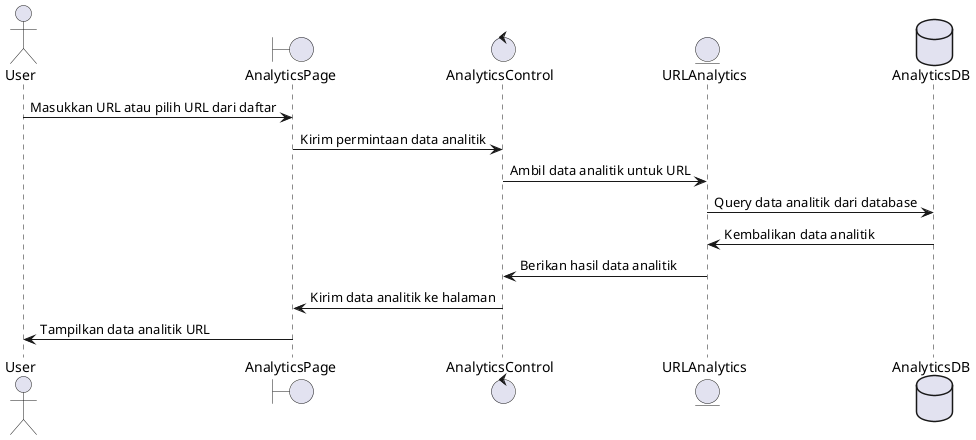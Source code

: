 @startuml
actor       User              as Foo1
boundary    AnalyticsPage     as Foo2
control     AnalyticsControl  as Foo3
entity      URLAnalytics      as Foo4
database    AnalyticsDB       as Foo5

Foo1 -> Foo2 : Masukkan URL atau pilih URL dari daftar
Foo2 -> Foo3 : Kirim permintaan data analitik
Foo3 -> Foo4 : Ambil data analitik untuk URL
Foo4 -> Foo5 : Query data analitik dari database
Foo5 -> Foo4 : Kembalikan data analitik
Foo4 -> Foo3 : Berikan hasil data analitik
Foo3 -> Foo2 : Kirim data analitik ke halaman
Foo2 -> Foo1 : Tampilkan data analitik URL
@enduml